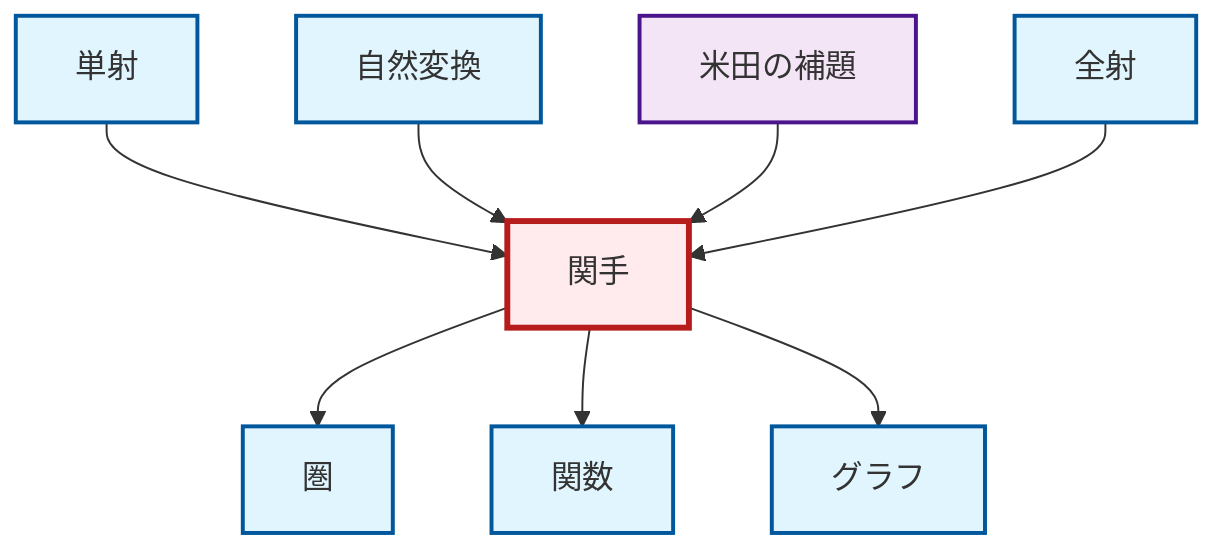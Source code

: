 graph TD
    classDef definition fill:#e1f5fe,stroke:#01579b,stroke-width:2px
    classDef theorem fill:#f3e5f5,stroke:#4a148c,stroke-width:2px
    classDef axiom fill:#fff3e0,stroke:#e65100,stroke-width:2px
    classDef example fill:#e8f5e9,stroke:#1b5e20,stroke-width:2px
    classDef current fill:#ffebee,stroke:#b71c1c,stroke-width:3px
    thm-yoneda["米田の補題"]:::theorem
    def-epimorphism["全射"]:::definition
    def-monomorphism["単射"]:::definition
    def-function["関数"]:::definition
    def-category["圏"]:::definition
    def-functor["関手"]:::definition
    def-graph["グラフ"]:::definition
    def-natural-transformation["自然変換"]:::definition
    def-functor --> def-category
    def-functor --> def-function
    def-functor --> def-graph
    def-monomorphism --> def-functor
    def-natural-transformation --> def-functor
    thm-yoneda --> def-functor
    def-epimorphism --> def-functor
    class def-functor current